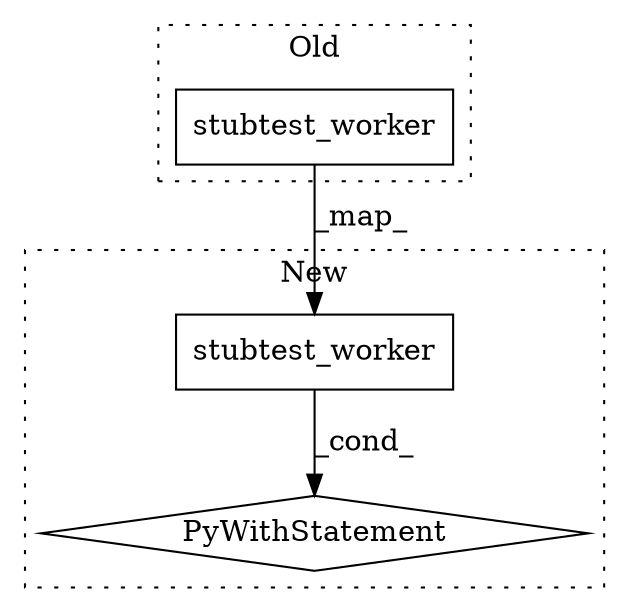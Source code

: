 digraph G {
subgraph cluster0 {
1 [label="stubtest_worker" a="32" s="656,824" l="16,1" shape="box"];
label = "Old";
style="dotted";
}
subgraph cluster1 {
2 [label="stubtest_worker" a="32" s="666,834" l="16,1" shape="box"];
3 [label="PyWithStatement" a="104" s="656,835" l="10,2" shape="diamond"];
label = "New";
style="dotted";
}
1 -> 2 [label="_map_"];
2 -> 3 [label="_cond_"];
}